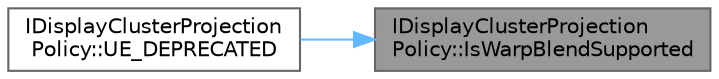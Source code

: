 digraph "IDisplayClusterProjectionPolicy::IsWarpBlendSupported"
{
 // INTERACTIVE_SVG=YES
 // LATEX_PDF_SIZE
  bgcolor="transparent";
  edge [fontname=Helvetica,fontsize=10,labelfontname=Helvetica,labelfontsize=10];
  node [fontname=Helvetica,fontsize=10,shape=box,height=0.2,width=0.4];
  rankdir="RL";
  Node1 [id="Node000001",label="IDisplayClusterProjection\lPolicy::IsWarpBlendSupported",height=0.2,width=0.4,color="gray40", fillcolor="grey60", style="filled", fontcolor="black",tooltip="Returns if a policy provides warp&blend feature."];
  Node1 -> Node2 [id="edge1_Node000001_Node000002",dir="back",color="steelblue1",style="solid",tooltip=" "];
  Node2 [id="Node000002",label="IDisplayClusterProjection\lPolicy::UE_DEPRECATED",height=0.2,width=0.4,color="grey40", fillcolor="white", style="filled",URL="$df/db6/classIDisplayClusterProjectionPolicy.html#a5abed5c74399b5d68f8b9c3feff02650",tooltip="Returns if a policy provides warp&blend feature."];
}
